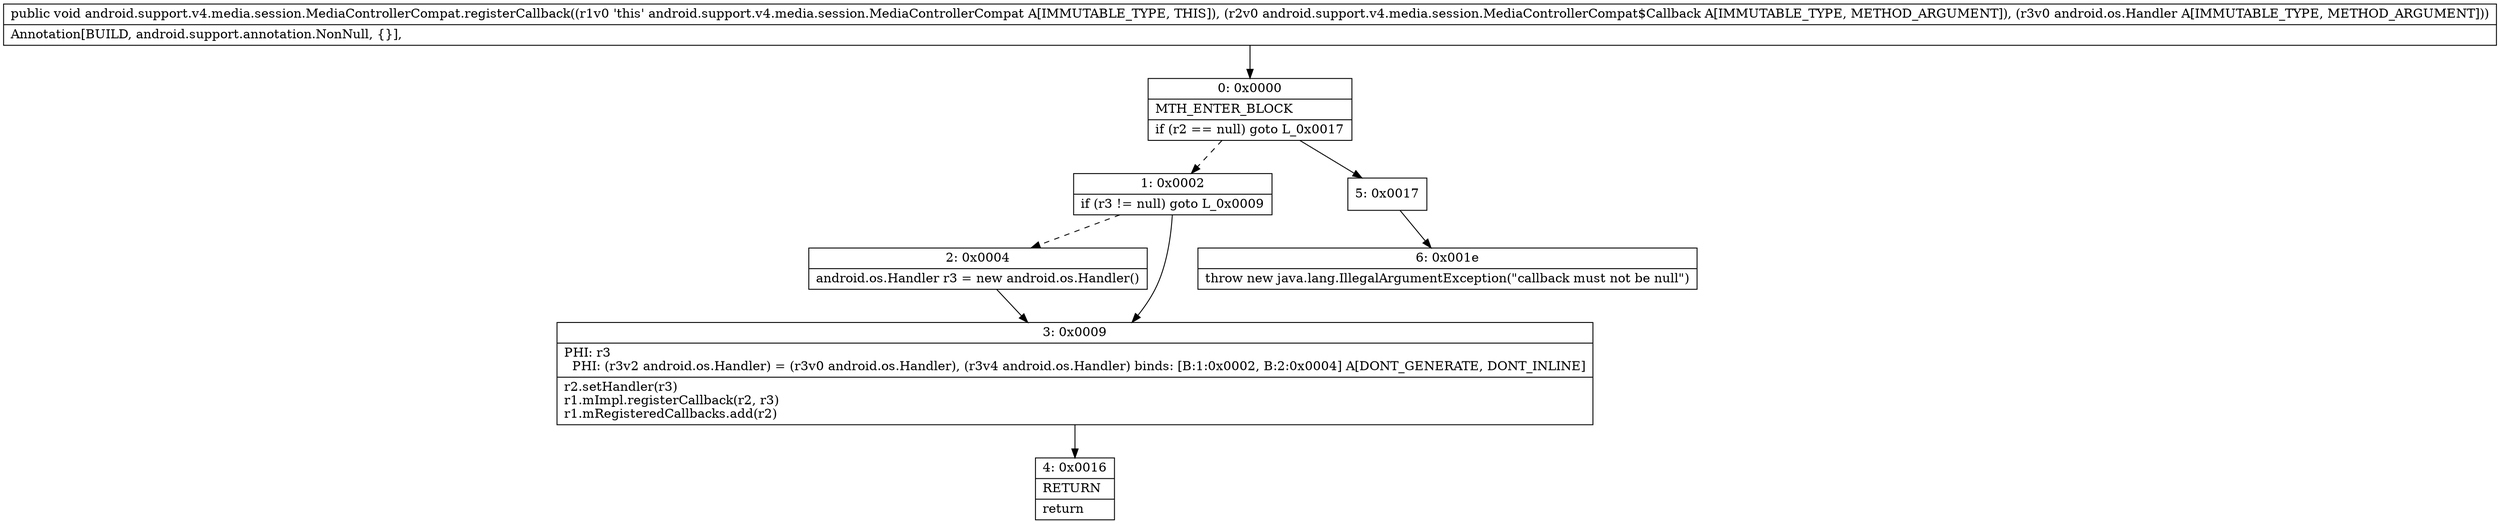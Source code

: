 digraph "CFG forandroid.support.v4.media.session.MediaControllerCompat.registerCallback(Landroid\/support\/v4\/media\/session\/MediaControllerCompat$Callback;Landroid\/os\/Handler;)V" {
Node_0 [shape=record,label="{0\:\ 0x0000|MTH_ENTER_BLOCK\l|if (r2 == null) goto L_0x0017\l}"];
Node_1 [shape=record,label="{1\:\ 0x0002|if (r3 != null) goto L_0x0009\l}"];
Node_2 [shape=record,label="{2\:\ 0x0004|android.os.Handler r3 = new android.os.Handler()\l}"];
Node_3 [shape=record,label="{3\:\ 0x0009|PHI: r3 \l  PHI: (r3v2 android.os.Handler) = (r3v0 android.os.Handler), (r3v4 android.os.Handler) binds: [B:1:0x0002, B:2:0x0004] A[DONT_GENERATE, DONT_INLINE]\l|r2.setHandler(r3)\lr1.mImpl.registerCallback(r2, r3)\lr1.mRegisteredCallbacks.add(r2)\l}"];
Node_4 [shape=record,label="{4\:\ 0x0016|RETURN\l|return\l}"];
Node_5 [shape=record,label="{5\:\ 0x0017}"];
Node_6 [shape=record,label="{6\:\ 0x001e|throw new java.lang.IllegalArgumentException(\"callback must not be null\")\l}"];
MethodNode[shape=record,label="{public void android.support.v4.media.session.MediaControllerCompat.registerCallback((r1v0 'this' android.support.v4.media.session.MediaControllerCompat A[IMMUTABLE_TYPE, THIS]), (r2v0 android.support.v4.media.session.MediaControllerCompat$Callback A[IMMUTABLE_TYPE, METHOD_ARGUMENT]), (r3v0 android.os.Handler A[IMMUTABLE_TYPE, METHOD_ARGUMENT]))  | Annotation[BUILD, android.support.annotation.NonNull, \{\}], \l}"];
MethodNode -> Node_0;
Node_0 -> Node_1[style=dashed];
Node_0 -> Node_5;
Node_1 -> Node_2[style=dashed];
Node_1 -> Node_3;
Node_2 -> Node_3;
Node_3 -> Node_4;
Node_5 -> Node_6;
}

